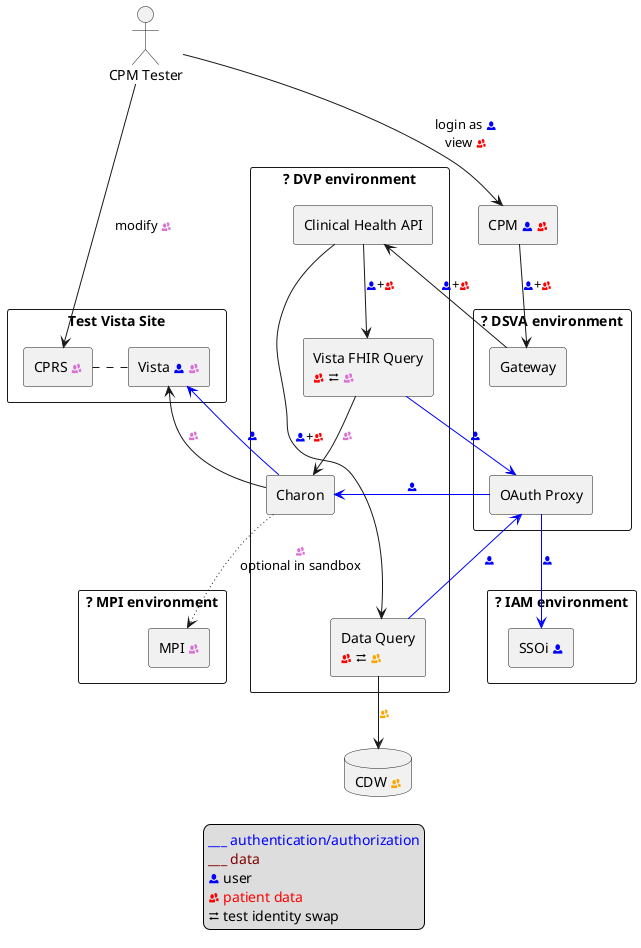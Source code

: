 @startuml

skinparam {
  shadowing false
}

!u="<color:blue><&person><color:black>"
!p="<color:red><&people>"
!p2="<color:orange><&people>"
!p3="<color:orchid><&people>"
!to="<color:black><&transfer>"

actor "CPM Tester" as TESTER
rectangle "CPM u p" as CPM
rectangle "Test Vista Site" as VISTA_SITE {
  rectangle "CPRS p3" as CPRS
  rectangle "Vista u p3" as VISTA
  CPRS . VISTA
}

rectangle "? DSVA environment" as DSVA_ENV {
  rectangle "Gateway" as GW
  rectangle "OAuth Proxy" as AUTH
}

rectangle "? IAM environment" as SSOI_ENV {
  rectangle "SSOi u" as SSOi
}

rectangle "? MPI environment" as MPI_ENV {
  rectangle "MPI p3" as MPI
}

rectangle "? DVP environment" as DVP_ENV {
 rectangle "Clinical Health API" as CHAPI
 rectangle "Data Query\np to p2" as DQ
 rectangle "Vista FHIR Query\np to p3" as VFQ
 rectangle "Charon" as CHARON
}

database "CDW p2" as CDW

TESTER --> CPM : login as u\nview p
TESTER ---> CPRS : modify p3

CPM --> GW : u+p
'CPM -[#blue]-> SSOi
AUTH -[#blue]-> SSOi : u
AUTH -[#blue]-> CHARON : u

GW --> CHAPI : u+p
CHAPI --> VFQ : u+p
CHAPI ----> DQ : u+p
DQ --> CDW : p2
DQ -[#blue]-> AUTH : u
VFQ --> CHARON : p3
VFQ -[#blue]-> AUTH : u
CHARON -up-> VISTA: p3
CHARON -[#blue]up-> VISTA: u
CHARON ~~> MPI: p3\noptional in sandbox

GW .[hidden]. AUTH

legend
<color:blue>___ authentication/authorization
<color:maroon>___ data
u user
p patient data
to test identity swap
end legend



@enduml